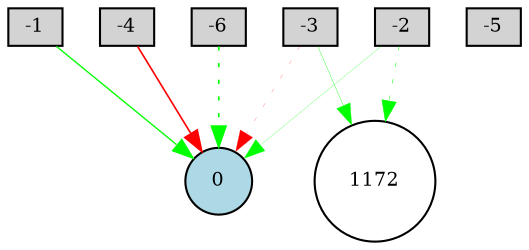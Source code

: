 digraph {
	node [fontsize=9 height=0.2 shape=circle width=0.2]
	-1 [fillcolor=lightgray shape=box style=filled]
	-2 [fillcolor=lightgray shape=box style=filled]
	-3 [fillcolor=lightgray shape=box style=filled]
	-4 [fillcolor=lightgray shape=box style=filled]
	-5 [fillcolor=lightgray shape=box style=filled]
	-6 [fillcolor=lightgray shape=box style=filled]
	0 [fillcolor=lightblue style=filled]
	1172 [fillcolor=white style=filled]
	-1 -> 0 [color=green penwidth=0.6427681783218017 style=solid]
	-2 -> 0 [color=green penwidth=0.11620147611889792 style=solid]
	-4 -> 0 [color=red penwidth=0.7863407715920667 style=solid]
	-6 -> 0 [color=green penwidth=0.7945204725872427 style=dotted]
	-3 -> 0 [color=red penwidth=0.10375146033580072 style=dotted]
	-3 -> 1172 [color=green penwidth=0.17334854315511833 style=solid]
	-2 -> 1172 [color=green penwidth=0.25564640868421995 style=dotted]
}
